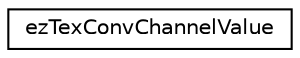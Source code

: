 digraph "Graphical Class Hierarchy"
{
 // LATEX_PDF_SIZE
  edge [fontname="Helvetica",fontsize="10",labelfontname="Helvetica",labelfontsize="10"];
  node [fontname="Helvetica",fontsize="10",shape=record];
  rankdir="LR";
  Node0 [label="ezTexConvChannelValue",height=0.2,width=0.4,color="black", fillcolor="white", style="filled",URL="$d0/dd6/structez_tex_conv_channel_value.htm",tooltip="Defines which channel of another texture to read to get a value."];
}

